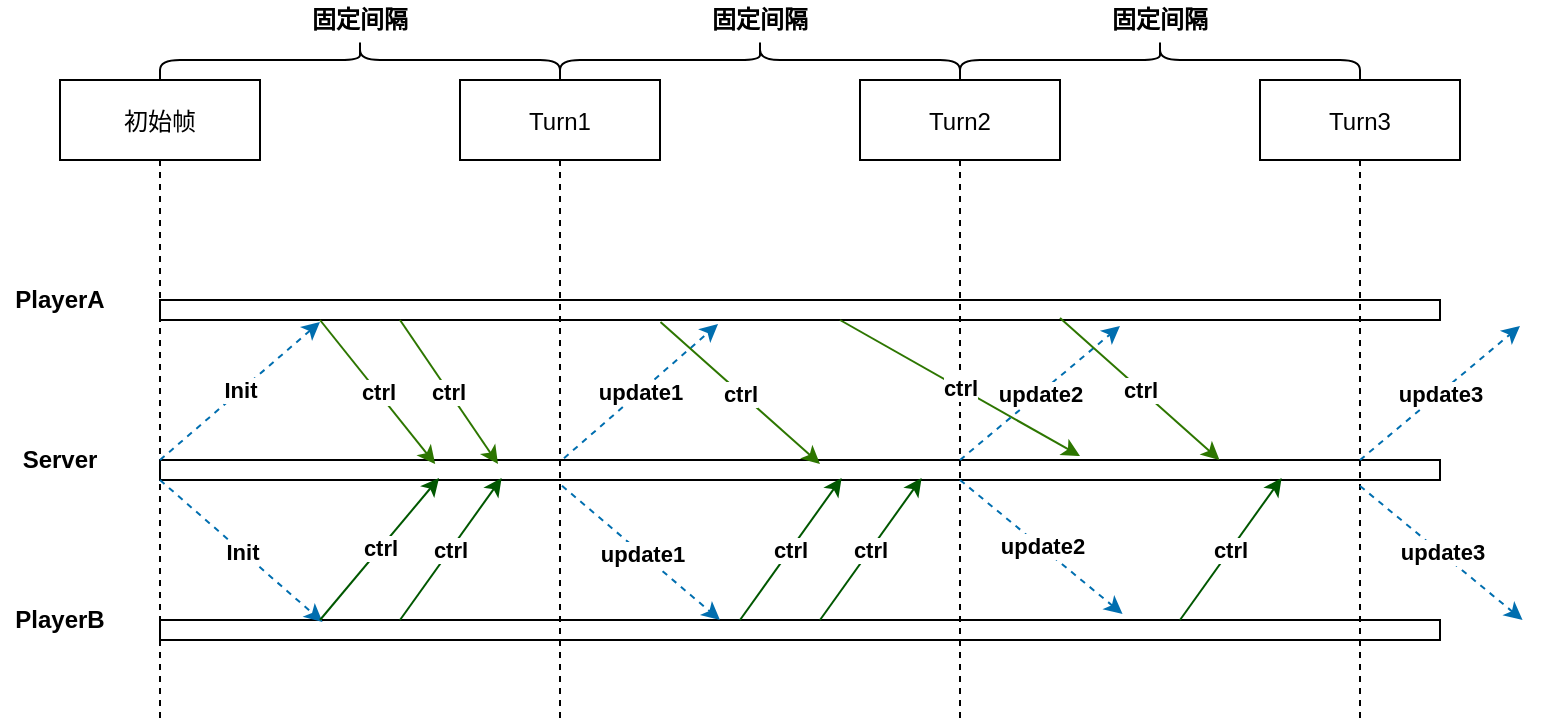 <mxfile version="14.1.9" type="github"><diagram id="kgpKYQtTHZ0yAKxKKP6v" name="Page-1"><mxGraphModel dx="1360" dy="802" grid="1" gridSize="10" guides="1" tooltips="1" connect="1" arrows="1" fold="1" page="1" pageScale="1" pageWidth="850" pageHeight="1100" math="0" shadow="0"><root><mxCell id="0"/><mxCell id="1" parent="0"/><mxCell id="3nuBFxr9cyL0pnOWT2aG-1" value="初始帧" style="shape=umlLifeline;perimeter=lifelinePerimeter;container=1;collapsible=0;recursiveResize=0;rounded=0;shadow=0;strokeWidth=1;" parent="1" vertex="1"><mxGeometry x="70" y="360" width="100" height="320" as="geometry"/></mxCell><mxCell id="3nuBFxr9cyL0pnOWT2aG-6" value="" style="points=[];perimeter=orthogonalPerimeter;rounded=0;shadow=0;strokeWidth=1;direction=south;" parent="1" vertex="1"><mxGeometry x="120" y="470" width="640" height="10" as="geometry"/></mxCell><mxCell id="rMTZ-_RebsnYCb17mS3k-1" value="" style="points=[];perimeter=orthogonalPerimeter;rounded=0;shadow=0;strokeWidth=1;direction=south;" vertex="1" parent="1"><mxGeometry x="120" y="630" width="640" height="10" as="geometry"/></mxCell><mxCell id="rMTZ-_RebsnYCb17mS3k-2" value="" style="points=[];perimeter=orthogonalPerimeter;rounded=0;shadow=0;strokeWidth=1;direction=south;" vertex="1" parent="1"><mxGeometry x="120" y="550" width="640" height="10" as="geometry"/></mxCell><mxCell id="rMTZ-_RebsnYCb17mS3k-3" value="PlayerA" style="text;html=1;strokeColor=none;fillColor=none;align=center;verticalAlign=middle;whiteSpace=wrap;rounded=0;fontStyle=1" vertex="1" parent="1"><mxGeometry x="40" y="460" width="60" height="20" as="geometry"/></mxCell><mxCell id="rMTZ-_RebsnYCb17mS3k-4" value="PlayerB" style="text;html=1;strokeColor=none;fillColor=none;align=center;verticalAlign=middle;whiteSpace=wrap;rounded=0;fontStyle=1" vertex="1" parent="1"><mxGeometry x="40" y="620" width="60" height="20" as="geometry"/></mxCell><mxCell id="rMTZ-_RebsnYCb17mS3k-5" value="Server" style="text;html=1;strokeColor=none;fillColor=none;align=center;verticalAlign=middle;whiteSpace=wrap;rounded=0;fontStyle=1" vertex="1" parent="1"><mxGeometry x="40" y="540" width="60" height="20" as="geometry"/></mxCell><mxCell id="rMTZ-_RebsnYCb17mS3k-10" value="Turn1" style="shape=umlLifeline;perimeter=lifelinePerimeter;container=1;collapsible=0;recursiveResize=0;rounded=0;shadow=0;strokeWidth=1;" vertex="1" parent="1"><mxGeometry x="270" y="360" width="100" height="320" as="geometry"/></mxCell><mxCell id="rMTZ-_RebsnYCb17mS3k-11" value="Turn2" style="shape=umlLifeline;perimeter=lifelinePerimeter;container=1;collapsible=0;recursiveResize=0;rounded=0;shadow=0;strokeWidth=1;" vertex="1" parent="1"><mxGeometry x="470" y="360" width="100" height="320" as="geometry"/></mxCell><mxCell id="rMTZ-_RebsnYCb17mS3k-12" value="Turn3" style="shape=umlLifeline;perimeter=lifelinePerimeter;container=1;collapsible=0;recursiveResize=0;rounded=0;shadow=0;strokeWidth=1;" vertex="1" parent="1"><mxGeometry x="670" y="360" width="100" height="320" as="geometry"/></mxCell><mxCell id="rMTZ-_RebsnYCb17mS3k-13" value="Init" style="endArrow=classic;html=1;dashed=1;fontFamily=Helvetica;fontStyle=1;fillColor=#1ba1e2;strokeColor=#006EAF;" edge="1" parent="1"><mxGeometry width="50" height="50" relative="1" as="geometry"><mxPoint x="120" y="550" as="sourcePoint"/><mxPoint x="200" y="481" as="targetPoint"/></mxGeometry></mxCell><mxCell id="rMTZ-_RebsnYCb17mS3k-14" value="Init" style="endArrow=classic;html=1;dashed=1;fontFamily=Helvetica;fontStyle=1;entryX=0.1;entryY=0.873;entryDx=0;entryDy=0;entryPerimeter=0;fillColor=#1ba1e2;strokeColor=#006EAF;" edge="1" parent="1" target="rMTZ-_RebsnYCb17mS3k-1"><mxGeometry width="50" height="50" relative="1" as="geometry"><mxPoint x="120" y="560" as="sourcePoint"/><mxPoint x="202.8" y="491" as="targetPoint"/></mxGeometry></mxCell><mxCell id="rMTZ-_RebsnYCb17mS3k-15" value="ctrl" style="endArrow=classic;html=1;fontFamily=Helvetica;entryX=0.2;entryY=0.785;entryDx=0;entryDy=0;entryPerimeter=0;fontStyle=1;fillColor=#60a917;strokeColor=#2D7600;" edge="1" parent="1" target="rMTZ-_RebsnYCb17mS3k-2"><mxGeometry width="50" height="50" relative="1" as="geometry"><mxPoint x="200" y="480" as="sourcePoint"/><mxPoint x="250" y="490" as="targetPoint"/></mxGeometry></mxCell><mxCell id="rMTZ-_RebsnYCb17mS3k-16" value="ctrl" style="endArrow=classic;html=1;fontFamily=Helvetica;entryX=0.2;entryY=0.785;entryDx=0;entryDy=0;entryPerimeter=0;fontStyle=1;fillColor=#60a917;strokeColor=#2D7600;" edge="1" parent="1"><mxGeometry width="50" height="50" relative="1" as="geometry"><mxPoint x="240" y="480" as="sourcePoint"/><mxPoint x="289" y="552" as="targetPoint"/></mxGeometry></mxCell><mxCell id="rMTZ-_RebsnYCb17mS3k-17" value="ctrl" style="endArrow=classic;html=1;fontFamily=Helvetica;entryX=0.9;entryY=0.782;entryDx=0;entryDy=0;entryPerimeter=0;fontStyle=1;fillColor=#008a00;strokeColor=#005700;" edge="1" parent="1" target="rMTZ-_RebsnYCb17mS3k-2"><mxGeometry width="50" height="50" relative="1" as="geometry"><mxPoint x="200" y="630" as="sourcePoint"/><mxPoint x="259" y="702" as="targetPoint"/></mxGeometry></mxCell><mxCell id="rMTZ-_RebsnYCb17mS3k-18" value="ctrl" style="endArrow=classic;html=1;fontFamily=Helvetica;entryX=0.9;entryY=0.782;entryDx=0;entryDy=0;entryPerimeter=0;fontStyle=1;fillColor=#008a00;strokeColor=#005700;" edge="1" parent="1"><mxGeometry width="50" height="50" relative="1" as="geometry"><mxPoint x="240" y="630" as="sourcePoint"/><mxPoint x="290.8" y="559" as="targetPoint"/></mxGeometry></mxCell><mxCell id="rMTZ-_RebsnYCb17mS3k-19" value="update1" style="endArrow=classic;html=1;dashed=1;fontFamily=Helvetica;fontStyle=1;entryX=1.2;entryY=0.564;entryDx=0;entryDy=0;entryPerimeter=0;fillColor=#1ba1e2;strokeColor=#006EAF;exitX=0.52;exitY=0.591;exitDx=0;exitDy=0;exitPerimeter=0;" edge="1" parent="1" source="rMTZ-_RebsnYCb17mS3k-10" target="3nuBFxr9cyL0pnOWT2aG-6"><mxGeometry width="50" height="50" relative="1" as="geometry"><mxPoint x="327" y="547" as="sourcePoint"/><mxPoint x="408" y="480" as="targetPoint"/></mxGeometry></mxCell><mxCell id="rMTZ-_RebsnYCb17mS3k-20" value="update1&lt;br&gt;" style="endArrow=classic;html=1;dashed=1;fontFamily=Helvetica;fontStyle=1;exitX=0.51;exitY=0.634;exitDx=0;exitDy=0;exitPerimeter=0;fillColor=#1ba1e2;strokeColor=#006EAF;" edge="1" parent="1" source="rMTZ-_RebsnYCb17mS3k-10"><mxGeometry width="50" height="50" relative="1" as="geometry"><mxPoint x="330" y="570" as="sourcePoint"/><mxPoint x="400" y="630" as="targetPoint"/></mxGeometry></mxCell><mxCell id="rMTZ-_RebsnYCb17mS3k-21" value="ctrl" style="endArrow=classic;html=1;fontFamily=Helvetica;entryX=0.9;entryY=0.782;entryDx=0;entryDy=0;entryPerimeter=0;fontStyle=1;fillColor=#008a00;strokeColor=#005700;" edge="1" parent="1"><mxGeometry width="50" height="50" relative="1" as="geometry"><mxPoint x="410" y="630" as="sourcePoint"/><mxPoint x="460.8" y="559" as="targetPoint"/></mxGeometry></mxCell><mxCell id="rMTZ-_RebsnYCb17mS3k-22" value="ctrl" style="endArrow=classic;html=1;fontFamily=Helvetica;entryX=0.9;entryY=0.782;entryDx=0;entryDy=0;entryPerimeter=0;fontStyle=1;fillColor=#008a00;strokeColor=#005700;" edge="1" parent="1"><mxGeometry width="50" height="50" relative="1" as="geometry"><mxPoint x="450" y="630" as="sourcePoint"/><mxPoint x="500.8" y="559" as="targetPoint"/></mxGeometry></mxCell><mxCell id="rMTZ-_RebsnYCb17mS3k-23" value="ctrl" style="endArrow=classic;html=1;fontFamily=Helvetica;entryX=0.2;entryY=0.785;entryDx=0;entryDy=0;entryPerimeter=0;fontStyle=1;exitX=1.1;exitY=0.609;exitDx=0;exitDy=0;exitPerimeter=0;fillColor=#60a917;strokeColor=#2D7600;" edge="1" parent="1" source="3nuBFxr9cyL0pnOWT2aG-6"><mxGeometry width="50" height="50" relative="1" as="geometry"><mxPoint x="401" y="480" as="sourcePoint"/><mxPoint x="450" y="552" as="targetPoint"/></mxGeometry></mxCell><mxCell id="rMTZ-_RebsnYCb17mS3k-24" value="ctrl" style="endArrow=classic;html=1;fontFamily=Helvetica;fontStyle=1;fillColor=#60a917;strokeColor=#2D7600;" edge="1" parent="1"><mxGeometry width="50" height="50" relative="1" as="geometry"><mxPoint x="460" y="480" as="sourcePoint"/><mxPoint x="580" y="548" as="targetPoint"/></mxGeometry></mxCell><mxCell id="rMTZ-_RebsnYCb17mS3k-25" value="update2" style="endArrow=classic;html=1;dashed=1;fontFamily=Helvetica;fontStyle=1;entryX=1.3;entryY=0.25;entryDx=0;entryDy=0;entryPerimeter=0;fillColor=#1ba1e2;strokeColor=#006EAF;" edge="1" parent="1" target="3nuBFxr9cyL0pnOWT2aG-6"><mxGeometry width="50" height="50" relative="1" as="geometry"><mxPoint x="520" y="550" as="sourcePoint"/><mxPoint x="595" y="484" as="targetPoint"/></mxGeometry></mxCell><mxCell id="rMTZ-_RebsnYCb17mS3k-27" value="update2" style="endArrow=classic;html=1;dashed=1;fontFamily=Helvetica;fontStyle=1;entryX=-0.3;entryY=0.248;entryDx=0;entryDy=0;entryPerimeter=0;exitX=0.51;exitY=0.634;exitDx=0;exitDy=0;exitPerimeter=0;fillColor=#1ba1e2;strokeColor=#006EAF;" edge="1" parent="1" target="rMTZ-_RebsnYCb17mS3k-1"><mxGeometry width="50" height="50" relative="1" as="geometry"><mxPoint x="520" y="560.0" as="sourcePoint"/><mxPoint x="619.8" y="624.12" as="targetPoint"/></mxGeometry></mxCell><mxCell id="rMTZ-_RebsnYCb17mS3k-28" value="update3" style="endArrow=classic;html=1;dashed=1;fontFamily=Helvetica;fontStyle=1;entryX=1.3;entryY=0.25;entryDx=0;entryDy=0;entryPerimeter=0;fillColor=#1ba1e2;strokeColor=#006EAF;" edge="1" parent="1"><mxGeometry width="50" height="50" relative="1" as="geometry"><mxPoint x="720" y="550" as="sourcePoint"/><mxPoint x="800" y="483" as="targetPoint"/></mxGeometry></mxCell><mxCell id="rMTZ-_RebsnYCb17mS3k-29" value="update3" style="endArrow=classic;html=1;dashed=1;fontFamily=Helvetica;fontStyle=1;entryX=-0.3;entryY=0.248;entryDx=0;entryDy=0;entryPerimeter=0;exitX=0.51;exitY=0.634;exitDx=0;exitDy=0;exitPerimeter=0;fillColor=#1ba1e2;strokeColor=#006EAF;" edge="1" parent="1"><mxGeometry width="50" height="50" relative="1" as="geometry"><mxPoint x="720" y="563" as="sourcePoint"/><mxPoint x="801.28" y="630" as="targetPoint"/></mxGeometry></mxCell><mxCell id="rMTZ-_RebsnYCb17mS3k-30" value="ctrl" style="endArrow=classic;html=1;fontFamily=Helvetica;entryX=0.2;entryY=0.785;entryDx=0;entryDy=0;entryPerimeter=0;fontStyle=1;exitX=1.1;exitY=0.609;exitDx=0;exitDy=0;exitPerimeter=0;fillColor=#60a917;strokeColor=#2D7600;" edge="1" parent="1"><mxGeometry width="50" height="50" relative="1" as="geometry"><mxPoint x="570" y="479" as="sourcePoint"/><mxPoint x="649.76" y="550" as="targetPoint"/></mxGeometry></mxCell><mxCell id="rMTZ-_RebsnYCb17mS3k-31" value="ctrl" style="endArrow=classic;html=1;fontFamily=Helvetica;entryX=0.9;entryY=0.782;entryDx=0;entryDy=0;entryPerimeter=0;fontStyle=1;fillColor=#008a00;strokeColor=#005700;" edge="1" parent="1"><mxGeometry width="50" height="50" relative="1" as="geometry"><mxPoint x="630" y="630" as="sourcePoint"/><mxPoint x="680.8" y="559" as="targetPoint"/></mxGeometry></mxCell><mxCell id="rMTZ-_RebsnYCb17mS3k-33" value="" style="shape=curlyBracket;whiteSpace=wrap;html=1;rounded=1;fontFamily=Helvetica;direction=south;" vertex="1" parent="1"><mxGeometry x="120" y="340" width="200" height="20" as="geometry"/></mxCell><mxCell id="rMTZ-_RebsnYCb17mS3k-34" value="" style="shape=curlyBracket;whiteSpace=wrap;html=1;rounded=1;fontFamily=Helvetica;direction=south;" vertex="1" parent="1"><mxGeometry x="320" y="340" width="200" height="20" as="geometry"/></mxCell><mxCell id="rMTZ-_RebsnYCb17mS3k-35" value="" style="shape=curlyBracket;whiteSpace=wrap;html=1;rounded=1;fontFamily=Helvetica;direction=south;" vertex="1" parent="1"><mxGeometry x="520" y="340" width="200" height="20" as="geometry"/></mxCell><mxCell id="rMTZ-_RebsnYCb17mS3k-37" value="固定间隔" style="text;html=1;strokeColor=none;fillColor=none;align=center;verticalAlign=middle;whiteSpace=wrap;rounded=0;fontFamily=Helvetica;fontStyle=1" vertex="1" parent="1"><mxGeometry x="190" y="320" width="60" height="20" as="geometry"/></mxCell><mxCell id="rMTZ-_RebsnYCb17mS3k-39" value="固定间隔" style="text;html=1;strokeColor=none;fillColor=none;align=center;verticalAlign=middle;whiteSpace=wrap;rounded=0;fontFamily=Helvetica;fontStyle=1" vertex="1" parent="1"><mxGeometry x="390" y="320" width="60" height="20" as="geometry"/></mxCell><mxCell id="rMTZ-_RebsnYCb17mS3k-40" value="固定间隔" style="text;html=1;strokeColor=none;fillColor=none;align=center;verticalAlign=middle;whiteSpace=wrap;rounded=0;fontFamily=Helvetica;fontStyle=1" vertex="1" parent="1"><mxGeometry x="590" y="320" width="60" height="20" as="geometry"/></mxCell></root></mxGraphModel></diagram></mxfile>